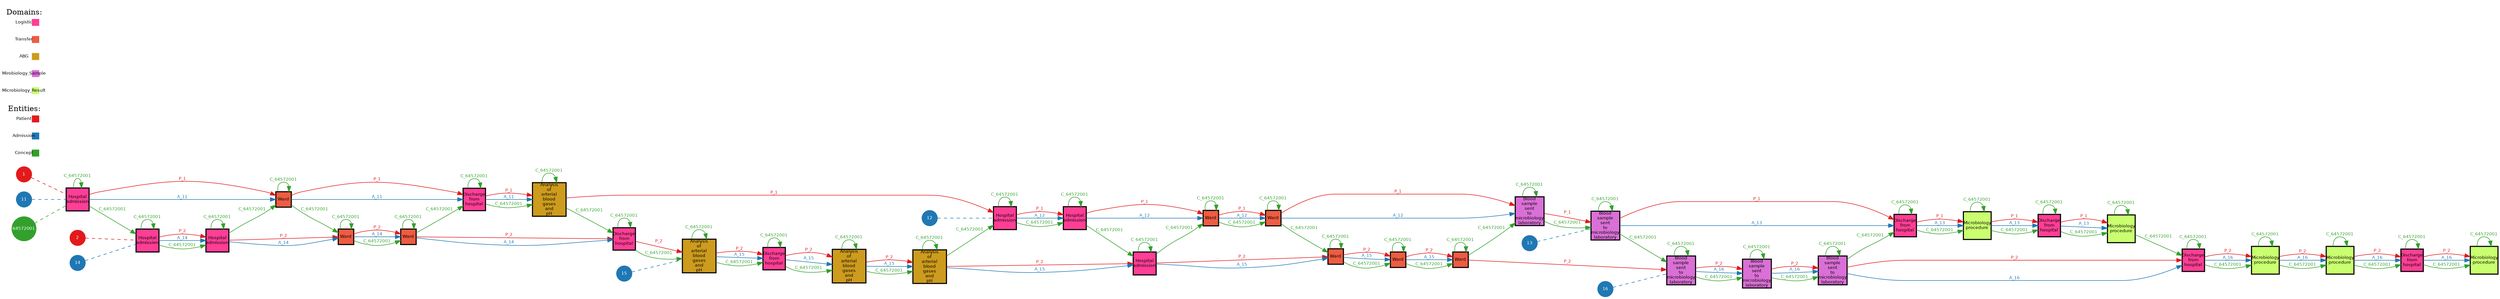 // Query Result
digraph {
	graph [margin=0 rankdir=LR]
	node [fixedsize=false fontname=Helvetica fontsize=8 height=0.4 margin=0 shape=square width=0.4]
	795 [label=Ward color="#000000" fillcolor=tomato2 penwidth=2 style=filled]
	796 [label=Ward color="#000000" fillcolor=tomato2 penwidth=2 style=filled]
	795 -> 796 [label=P_1 color="#e31a1c" fontcolor="#e31a1c" fontname=Helvetica fontsize=8 penwidth=1]
	801 [label="Discharge
from
hospital" color="#000000" fillcolor=violetred1 penwidth=2 style=filled]
	802 [label="Microbiology
procedure" color="#000000" fillcolor=darkolivegreen1 penwidth=2 style=filled]
	801 -> 802 [label=P_1 color="#e31a1c" fontcolor="#e31a1c" fontname=Helvetica fontsize=8 penwidth=1]
	792 [label="Analysis
of
arterial
blood
gases
and
pH" color="#000000" fillcolor=goldenrod3 penwidth=2 style=filled]
	793 [label="Hospital
admission" color="#000000" fillcolor=violetred1 penwidth=2 style=filled]
	792 -> 793 [label=P_1 color="#e31a1c" fontcolor="#e31a1c" fontname=Helvetica fontsize=8 penwidth=1]
	796 [label=Ward color="#000000" fillcolor=tomato2 penwidth=2 style=filled]
	797 [label="Blood
sample
sent
to
microbiology
laboratory" color="#000000" fillcolor=orchid penwidth=2 style=filled]
	796 -> 797 [label=P_1 color="#e31a1c" fontcolor="#e31a1c" fontname=Helvetica fontsize=8 penwidth=1]
	794 [label="Hospital
admission" color="#000000" fillcolor=violetred1 penwidth=2 style=filled]
	795 [label=Ward color="#000000" fillcolor=tomato2 penwidth=2 style=filled]
	794 -> 795 [label=P_1 color="#e31a1c" fontcolor="#e31a1c" fontname=Helvetica fontsize=8 penwidth=1]
	791 [label="Discharge
from
hospital" color="#000000" fillcolor=violetred1 penwidth=2 style=filled]
	792 [label="Analysis
of
arterial
blood
gases
and
pH" color="#000000" fillcolor=goldenrod3 penwidth=2 style=filled]
	791 -> 792 [label=P_1 color="#e31a1c" fontcolor="#e31a1c" fontname=Helvetica fontsize=8 penwidth=1]
	793 [label="Hospital
admission" color="#000000" fillcolor=violetred1 penwidth=2 style=filled]
	794 [label="Hospital
admission" color="#000000" fillcolor=violetred1 penwidth=2 style=filled]
	793 -> 794 [label=P_1 color="#e31a1c" fontcolor="#e31a1c" fontname=Helvetica fontsize=8 penwidth=1]
	799 [label="Discharge
from
hospital" color="#000000" fillcolor=violetred1 penwidth=2 style=filled]
	800 [label="Microbiology
procedure" color="#000000" fillcolor=darkolivegreen1 penwidth=2 style=filled]
	799 -> 800 [label=P_1 color="#e31a1c" fontcolor="#e31a1c" fontname=Helvetica fontsize=8 penwidth=1]
	789 [label="Hospital
admission" color="#000000" fillcolor=violetred1 penwidth=2 style=filled]
	790 [label=Ward color="#000000" fillcolor=tomato2 penwidth=2 style=filled]
	789 -> 790 [label=P_1 color="#e31a1c" fontcolor="#e31a1c" fontname=Helvetica fontsize=8 penwidth=1]
	797 [label="Blood
sample
sent
to
microbiology
laboratory" color="#000000" fillcolor=orchid penwidth=2 style=filled]
	798 [label="Blood
sample
sent
to
microbiology
laboratory" color="#000000" fillcolor=orchid penwidth=2 style=filled]
	797 -> 798 [label=P_1 color="#e31a1c" fontcolor="#e31a1c" fontname=Helvetica fontsize=8 penwidth=1]
	790 [label=Ward color="#000000" fillcolor=tomato2 penwidth=2 style=filled]
	791 [label="Discharge
from
hospital" color="#000000" fillcolor=violetred1 penwidth=2 style=filled]
	790 -> 791 [label=P_1 color="#e31a1c" fontcolor="#e31a1c" fontname=Helvetica fontsize=8 penwidth=1]
	800 [label="Microbiology
procedure" color="#000000" fillcolor=darkolivegreen1 penwidth=2 style=filled]
	801 [label="Discharge
from
hospital" color="#000000" fillcolor=violetred1 penwidth=2 style=filled]
	800 -> 801 [label=P_1 color="#e31a1c" fontcolor="#e31a1c" fontname=Helvetica fontsize=8 penwidth=1]
	798 [label="Blood
sample
sent
to
microbiology
laboratory" color="#000000" fillcolor=orchid penwidth=2 style=filled]
	799 [label="Discharge
from
hospital" color="#000000" fillcolor=violetred1 penwidth=2 style=filled]
	798 -> 799 [label=P_1 color="#e31a1c" fontcolor="#e31a1c" fontname=Helvetica fontsize=8 penwidth=1]
	node [fixedsize=false fontname=Helvetica fontsize=8 height=0.4 margin=0 shape=square width=0.4]
	796 [label=Ward color="#000000" fillcolor=tomato2 penwidth=2 style=filled]
	802 [label="Microbiology
procedure" color="#000000" fillcolor=darkolivegreen1 penwidth=2 style=filled]
	793 [label="Hospital
admission" color="#000000" fillcolor=violetred1 penwidth=2 style=filled]
	797 [label="Blood
sample
sent
to
microbiology
laboratory" color="#000000" fillcolor=orchid penwidth=2 style=filled]
	795 [label=Ward color="#000000" fillcolor=tomato2 penwidth=2 style=filled]
	792 [label="Analysis
of
arterial
blood
gases
and
pH" color="#000000" fillcolor=goldenrod3 penwidth=2 style=filled]
	794 [label="Hospital
admission" color="#000000" fillcolor=violetred1 penwidth=2 style=filled]
	789 [label="Hospital
admission" color="#000000" fillcolor=violetred1 penwidth=2 style=filled]
	800 [label="Microbiology
procedure" color="#000000" fillcolor=darkolivegreen1 penwidth=2 style=filled]
	790 [label=Ward color="#000000" fillcolor=tomato2 penwidth=2 style=filled]
	798 [label="Blood
sample
sent
to
microbiology
laboratory" color="#000000" fillcolor=orchid penwidth=2 style=filled]
	791 [label="Discharge
from
hospital" color="#000000" fillcolor=violetred1 penwidth=2 style=filled]
	801 [label="Discharge
from
hospital" color="#000000" fillcolor=violetred1 penwidth=2 style=filled]
	799 [label="Discharge
from
hospital" color="#000000" fillcolor=violetred1 penwidth=2 style=filled]
	node [fixedsize=false fontname=Helvetica fontsize=8 height=0.4 margin=0 shape=square width=0.4]
	821 [label="Microbiology
procedure" color="#000000" fillcolor=darkolivegreen1 penwidth=2 style=filled]
	822 [label="Discharge
from
hospital" color="#000000" fillcolor=violetred1 penwidth=2 style=filled]
	821 -> 822 [label=P_2 color="#e31a1c" fontcolor="#e31a1c" fontname=Helvetica fontsize=8 penwidth=1]
	811 [label="Analysis
of
arterial
blood
gases
and
pH" color="#000000" fillcolor=goldenrod3 penwidth=2 style=filled]
	812 [label="Hospital
admission" color="#000000" fillcolor=violetred1 penwidth=2 style=filled]
	811 -> 812 [label=P_2 color="#e31a1c" fontcolor="#e31a1c" fontname=Helvetica fontsize=8 penwidth=1]
	815 [label=Ward color="#000000" fillcolor=tomato2 penwidth=2 style=filled]
	816 [label="Blood
sample
sent
to
microbiology
laboratory" color="#000000" fillcolor=orchid penwidth=2 style=filled]
	815 -> 816 [label=P_2 color="#e31a1c" fontcolor="#e31a1c" fontname=Helvetica fontsize=8 penwidth=1]
	820 [label="Microbiology
procedure" color="#000000" fillcolor=darkolivegreen1 penwidth=2 style=filled]
	821 [label="Microbiology
procedure" color="#000000" fillcolor=darkolivegreen1 penwidth=2 style=filled]
	820 -> 821 [label=P_2 color="#e31a1c" fontcolor="#e31a1c" fontname=Helvetica fontsize=8 penwidth=1]
	817 [label="Blood
sample
sent
to
microbiology
laboratory" color="#000000" fillcolor=orchid penwidth=2 style=filled]
	818 [label="Blood
sample
sent
to
microbiology
laboratory" color="#000000" fillcolor=orchid penwidth=2 style=filled]
	817 -> 818 [label=P_2 color="#e31a1c" fontcolor="#e31a1c" fontname=Helvetica fontsize=8 penwidth=1]
	809 [label="Discharge
from
hospital" color="#000000" fillcolor=violetred1 penwidth=2 style=filled]
	810 [label="Analysis
of
arterial
blood
gases
and
pH" color="#000000" fillcolor=goldenrod3 penwidth=2 style=filled]
	809 -> 810 [label=P_2 color="#e31a1c" fontcolor="#e31a1c" fontname=Helvetica fontsize=8 penwidth=1]
	819 [label="Discharge
from
hospital" color="#000000" fillcolor=violetred1 penwidth=2 style=filled]
	820 [label="Microbiology
procedure" color="#000000" fillcolor=darkolivegreen1 penwidth=2 style=filled]
	819 -> 820 [label=P_2 color="#e31a1c" fontcolor="#e31a1c" fontname=Helvetica fontsize=8 penwidth=1]
	805 [label=Ward color="#000000" fillcolor=tomato2 penwidth=2 style=filled]
	806 [label=Ward color="#000000" fillcolor=tomato2 penwidth=2 style=filled]
	805 -> 806 [label=P_2 color="#e31a1c" fontcolor="#e31a1c" fontname=Helvetica fontsize=8 penwidth=1]
	818 [label="Blood
sample
sent
to
microbiology
laboratory" color="#000000" fillcolor=orchid penwidth=2 style=filled]
	819 [label="Discharge
from
hospital" color="#000000" fillcolor=violetred1 penwidth=2 style=filled]
	818 -> 819 [label=P_2 color="#e31a1c" fontcolor="#e31a1c" fontname=Helvetica fontsize=8 penwidth=1]
	808 [label="Analysis
of
arterial
blood
gases
and
pH" color="#000000" fillcolor=goldenrod3 penwidth=2 style=filled]
	809 [label="Discharge
from
hospital" color="#000000" fillcolor=violetred1 penwidth=2 style=filled]
	808 -> 809 [label=P_2 color="#e31a1c" fontcolor="#e31a1c" fontname=Helvetica fontsize=8 penwidth=1]
	804 [label="Hospital
admission" color="#000000" fillcolor=violetred1 penwidth=2 style=filled]
	805 [label=Ward color="#000000" fillcolor=tomato2 penwidth=2 style=filled]
	804 -> 805 [label=P_2 color="#e31a1c" fontcolor="#e31a1c" fontname=Helvetica fontsize=8 penwidth=1]
	813 [label=Ward color="#000000" fillcolor=tomato2 penwidth=2 style=filled]
	814 [label=Ward color="#000000" fillcolor=tomato2 penwidth=2 style=filled]
	813 -> 814 [label=P_2 color="#e31a1c" fontcolor="#e31a1c" fontname=Helvetica fontsize=8 penwidth=1]
	812 [label="Hospital
admission" color="#000000" fillcolor=violetred1 penwidth=2 style=filled]
	813 [label=Ward color="#000000" fillcolor=tomato2 penwidth=2 style=filled]
	812 -> 813 [label=P_2 color="#e31a1c" fontcolor="#e31a1c" fontname=Helvetica fontsize=8 penwidth=1]
	803 [label="Hospital
admission" color="#000000" fillcolor=violetred1 penwidth=2 style=filled]
	804 [label="Hospital
admission" color="#000000" fillcolor=violetred1 penwidth=2 style=filled]
	803 -> 804 [label=P_2 color="#e31a1c" fontcolor="#e31a1c" fontname=Helvetica fontsize=8 penwidth=1]
	807 [label="Discharge
from
hospital" color="#000000" fillcolor=violetred1 penwidth=2 style=filled]
	808 [label="Analysis
of
arterial
blood
gases
and
pH" color="#000000" fillcolor=goldenrod3 penwidth=2 style=filled]
	807 -> 808 [label=P_2 color="#e31a1c" fontcolor="#e31a1c" fontname=Helvetica fontsize=8 penwidth=1]
	814 [label=Ward color="#000000" fillcolor=tomato2 penwidth=2 style=filled]
	815 [label=Ward color="#000000" fillcolor=tomato2 penwidth=2 style=filled]
	814 -> 815 [label=P_2 color="#e31a1c" fontcolor="#e31a1c" fontname=Helvetica fontsize=8 penwidth=1]
	822 [label="Discharge
from
hospital" color="#000000" fillcolor=violetred1 penwidth=2 style=filled]
	823 [label="Microbiology
procedure" color="#000000" fillcolor=darkolivegreen1 penwidth=2 style=filled]
	822 -> 823 [label=P_2 color="#e31a1c" fontcolor="#e31a1c" fontname=Helvetica fontsize=8 penwidth=1]
	810 [label="Analysis
of
arterial
blood
gases
and
pH" color="#000000" fillcolor=goldenrod3 penwidth=2 style=filled]
	811 [label="Analysis
of
arterial
blood
gases
and
pH" color="#000000" fillcolor=goldenrod3 penwidth=2 style=filled]
	810 -> 811 [label=P_2 color="#e31a1c" fontcolor="#e31a1c" fontname=Helvetica fontsize=8 penwidth=1]
	806 [label=Ward color="#000000" fillcolor=tomato2 penwidth=2 style=filled]
	807 [label="Discharge
from
hospital" color="#000000" fillcolor=violetred1 penwidth=2 style=filled]
	806 -> 807 [label=P_2 color="#e31a1c" fontcolor="#e31a1c" fontname=Helvetica fontsize=8 penwidth=1]
	816 [label="Blood
sample
sent
to
microbiology
laboratory" color="#000000" fillcolor=orchid penwidth=2 style=filled]
	817 [label="Blood
sample
sent
to
microbiology
laboratory" color="#000000" fillcolor=orchid penwidth=2 style=filled]
	816 -> 817 [label=P_2 color="#e31a1c" fontcolor="#e31a1c" fontname=Helvetica fontsize=8 penwidth=1]
	node [fixedsize=false fontname=Helvetica fontsize=8 height=0.4 margin=0 shape=square width=0.4]
	822 [label="Discharge
from
hospital" color="#000000" fillcolor=violetred1 penwidth=2 style=filled]
	812 [label="Hospital
admission" color="#000000" fillcolor=violetred1 penwidth=2 style=filled]
	816 [label="Blood
sample
sent
to
microbiology
laboratory" color="#000000" fillcolor=orchid penwidth=2 style=filled]
	821 [label="Microbiology
procedure" color="#000000" fillcolor=darkolivegreen1 penwidth=2 style=filled]
	818 [label="Blood
sample
sent
to
microbiology
laboratory" color="#000000" fillcolor=orchid penwidth=2 style=filled]
	810 [label="Analysis
of
arterial
blood
gases
and
pH" color="#000000" fillcolor=goldenrod3 penwidth=2 style=filled]
	820 [label="Microbiology
procedure" color="#000000" fillcolor=darkolivegreen1 penwidth=2 style=filled]
	806 [label=Ward color="#000000" fillcolor=tomato2 penwidth=2 style=filled]
	803 [label="Hospital
admission" color="#000000" fillcolor=violetred1 penwidth=2 style=filled]
	819 [label="Discharge
from
hospital" color="#000000" fillcolor=violetred1 penwidth=2 style=filled]
	809 [label="Discharge
from
hospital" color="#000000" fillcolor=violetred1 penwidth=2 style=filled]
	805 [label=Ward color="#000000" fillcolor=tomato2 penwidth=2 style=filled]
	814 [label=Ward color="#000000" fillcolor=tomato2 penwidth=2 style=filled]
	813 [label=Ward color="#000000" fillcolor=tomato2 penwidth=2 style=filled]
	804 [label="Hospital
admission" color="#000000" fillcolor=violetred1 penwidth=2 style=filled]
	808 [label="Analysis
of
arterial
blood
gases
and
pH" color="#000000" fillcolor=goldenrod3 penwidth=2 style=filled]
	815 [label=Ward color="#000000" fillcolor=tomato2 penwidth=2 style=filled]
	823 [label="Microbiology
procedure" color="#000000" fillcolor=darkolivegreen1 penwidth=2 style=filled]
	811 [label="Analysis
of
arterial
blood
gases
and
pH" color="#000000" fillcolor=goldenrod3 penwidth=2 style=filled]
	807 [label="Discharge
from
hospital" color="#000000" fillcolor=violetred1 penwidth=2 style=filled]
	817 [label="Blood
sample
sent
to
microbiology
laboratory" color="#000000" fillcolor=orchid penwidth=2 style=filled]
	node [fixedsize=false fontname=Helvetica fontsize=8 height=0.4 margin=0 shape=square width=0.4]
	789 [label="Hospital
admission" color="#000000" fillcolor=violetred1 penwidth=2 style=filled]
	790 [label=Ward color="#000000" fillcolor=tomato2 penwidth=2 style=filled]
	789 -> 790 [label=A_11 color="#1f78b4" fontcolor="#1f78b4" fontname=Helvetica fontsize=8 penwidth=1]
	791 [label="Discharge
from
hospital" color="#000000" fillcolor=violetred1 penwidth=2 style=filled]
	792 [label="Analysis
of
arterial
blood
gases
and
pH" color="#000000" fillcolor=goldenrod3 penwidth=2 style=filled]
	791 -> 792 [label=A_11 color="#1f78b4" fontcolor="#1f78b4" fontname=Helvetica fontsize=8 penwidth=1]
	790 [label=Ward color="#000000" fillcolor=tomato2 penwidth=2 style=filled]
	791 [label="Discharge
from
hospital" color="#000000" fillcolor=violetred1 penwidth=2 style=filled]
	790 -> 791 [label=A_11 color="#1f78b4" fontcolor="#1f78b4" fontname=Helvetica fontsize=8 penwidth=1]
	node [fixedsize=false fontname=Helvetica fontsize=8 height=0.4 margin=0 shape=square width=0.4]
	790 [label=Ward color="#000000" fillcolor=tomato2 penwidth=2 style=filled]
	789 [label="Hospital
admission" color="#000000" fillcolor=violetred1 penwidth=2 style=filled]
	792 [label="Analysis
of
arterial
blood
gases
and
pH" color="#000000" fillcolor=goldenrod3 penwidth=2 style=filled]
	791 [label="Discharge
from
hospital" color="#000000" fillcolor=violetred1 penwidth=2 style=filled]
	node [fixedsize=false fontname=Helvetica fontsize=8 height=0.4 margin=0 shape=square width=0.4]
	793 [label="Hospital
admission" color="#000000" fillcolor=violetred1 penwidth=2 style=filled]
	794 [label="Hospital
admission" color="#000000" fillcolor=violetred1 penwidth=2 style=filled]
	793 -> 794 [label=A_12 color="#1f78b4" fontcolor="#1f78b4" fontname=Helvetica fontsize=8 penwidth=1]
	796 [label=Ward color="#000000" fillcolor=tomato2 penwidth=2 style=filled]
	797 [label="Blood
sample
sent
to
microbiology
laboratory" color="#000000" fillcolor=orchid penwidth=2 style=filled]
	796 -> 797 [label=A_12 color="#1f78b4" fontcolor="#1f78b4" fontname=Helvetica fontsize=8 penwidth=1]
	794 [label="Hospital
admission" color="#000000" fillcolor=violetred1 penwidth=2 style=filled]
	795 [label=Ward color="#000000" fillcolor=tomato2 penwidth=2 style=filled]
	794 -> 795 [label=A_12 color="#1f78b4" fontcolor="#1f78b4" fontname=Helvetica fontsize=8 penwidth=1]
	795 [label=Ward color="#000000" fillcolor=tomato2 penwidth=2 style=filled]
	796 [label=Ward color="#000000" fillcolor=tomato2 penwidth=2 style=filled]
	795 -> 796 [label=A_12 color="#1f78b4" fontcolor="#1f78b4" fontname=Helvetica fontsize=8 penwidth=1]
	node [fixedsize=false fontname=Helvetica fontsize=8 height=0.4 margin=0 shape=square width=0.4]
	794 [label="Hospital
admission" color="#000000" fillcolor=violetred1 penwidth=2 style=filled]
	797 [label="Blood
sample
sent
to
microbiology
laboratory" color="#000000" fillcolor=orchid penwidth=2 style=filled]
	793 [label="Hospital
admission" color="#000000" fillcolor=violetred1 penwidth=2 style=filled]
	795 [label=Ward color="#000000" fillcolor=tomato2 penwidth=2 style=filled]
	796 [label=Ward color="#000000" fillcolor=tomato2 penwidth=2 style=filled]
	node [fixedsize=false fontname=Helvetica fontsize=8 height=0.4 margin=0 shape=square width=0.4]
	801 [label="Discharge
from
hospital" color="#000000" fillcolor=violetred1 penwidth=2 style=filled]
	802 [label="Microbiology
procedure" color="#000000" fillcolor=darkolivegreen1 penwidth=2 style=filled]
	801 -> 802 [label=A_13 color="#1f78b4" fontcolor="#1f78b4" fontname=Helvetica fontsize=8 penwidth=1]
	799 [label="Discharge
from
hospital" color="#000000" fillcolor=violetred1 penwidth=2 style=filled]
	800 [label="Microbiology
procedure" color="#000000" fillcolor=darkolivegreen1 penwidth=2 style=filled]
	799 -> 800 [label=A_13 color="#1f78b4" fontcolor="#1f78b4" fontname=Helvetica fontsize=8 penwidth=1]
	800 [label="Microbiology
procedure" color="#000000" fillcolor=darkolivegreen1 penwidth=2 style=filled]
	801 [label="Discharge
from
hospital" color="#000000" fillcolor=violetred1 penwidth=2 style=filled]
	800 -> 801 [label=A_13 color="#1f78b4" fontcolor="#1f78b4" fontname=Helvetica fontsize=8 penwidth=1]
	798 [label="Blood
sample
sent
to
microbiology
laboratory" color="#000000" fillcolor=orchid penwidth=2 style=filled]
	799 [label="Discharge
from
hospital" color="#000000" fillcolor=violetred1 penwidth=2 style=filled]
	798 -> 799 [label=A_13 color="#1f78b4" fontcolor="#1f78b4" fontname=Helvetica fontsize=8 penwidth=1]
	node [fixedsize=false fontname=Helvetica fontsize=8 height=0.4 margin=0 shape=square width=0.4]
	802 [label="Microbiology
procedure" color="#000000" fillcolor=darkolivegreen1 penwidth=2 style=filled]
	798 [label="Blood
sample
sent
to
microbiology
laboratory" color="#000000" fillcolor=orchid penwidth=2 style=filled]
	800 [label="Microbiology
procedure" color="#000000" fillcolor=darkolivegreen1 penwidth=2 style=filled]
	801 [label="Discharge
from
hospital" color="#000000" fillcolor=violetred1 penwidth=2 style=filled]
	799 [label="Discharge
from
hospital" color="#000000" fillcolor=violetred1 penwidth=2 style=filled]
	node [fixedsize=false fontname=Helvetica fontsize=8 height=0.4 margin=0 shape=square width=0.4]
	804 [label="Hospital
admission" color="#000000" fillcolor=violetred1 penwidth=2 style=filled]
	805 [label=Ward color="#000000" fillcolor=tomato2 penwidth=2 style=filled]
	804 -> 805 [label=A_14 color="#1f78b4" fontcolor="#1f78b4" fontname=Helvetica fontsize=8 penwidth=1]
	803 [label="Hospital
admission" color="#000000" fillcolor=violetred1 penwidth=2 style=filled]
	804 [label="Hospital
admission" color="#000000" fillcolor=violetred1 penwidth=2 style=filled]
	803 -> 804 [label=A_14 color="#1f78b4" fontcolor="#1f78b4" fontname=Helvetica fontsize=8 penwidth=1]
	805 [label=Ward color="#000000" fillcolor=tomato2 penwidth=2 style=filled]
	806 [label=Ward color="#000000" fillcolor=tomato2 penwidth=2 style=filled]
	805 -> 806 [label=A_14 color="#1f78b4" fontcolor="#1f78b4" fontname=Helvetica fontsize=8 penwidth=1]
	806 [label=Ward color="#000000" fillcolor=tomato2 penwidth=2 style=filled]
	807 [label="Discharge
from
hospital" color="#000000" fillcolor=violetred1 penwidth=2 style=filled]
	806 -> 807 [label=A_14 color="#1f78b4" fontcolor="#1f78b4" fontname=Helvetica fontsize=8 penwidth=1]
	node [fixedsize=false fontname=Helvetica fontsize=8 height=0.4 margin=0 shape=square width=0.4]
	803 [label="Hospital
admission" color="#000000" fillcolor=violetred1 penwidth=2 style=filled]
	805 [label=Ward color="#000000" fillcolor=tomato2 penwidth=2 style=filled]
	804 [label="Hospital
admission" color="#000000" fillcolor=violetred1 penwidth=2 style=filled]
	806 [label=Ward color="#000000" fillcolor=tomato2 penwidth=2 style=filled]
	807 [label="Discharge
from
hospital" color="#000000" fillcolor=violetred1 penwidth=2 style=filled]
	node [fixedsize=false fontname=Helvetica fontsize=8 height=0.4 margin=0 shape=square width=0.4]
	813 [label=Ward color="#000000" fillcolor=tomato2 penwidth=2 style=filled]
	814 [label=Ward color="#000000" fillcolor=tomato2 penwidth=2 style=filled]
	813 -> 814 [label=A_15 color="#1f78b4" fontcolor="#1f78b4" fontname=Helvetica fontsize=8 penwidth=1]
	808 [label="Analysis
of
arterial
blood
gases
and
pH" color="#000000" fillcolor=goldenrod3 penwidth=2 style=filled]
	809 [label="Discharge
from
hospital" color="#000000" fillcolor=violetred1 penwidth=2 style=filled]
	808 -> 809 [label=A_15 color="#1f78b4" fontcolor="#1f78b4" fontname=Helvetica fontsize=8 penwidth=1]
	810 [label="Analysis
of
arterial
blood
gases
and
pH" color="#000000" fillcolor=goldenrod3 penwidth=2 style=filled]
	811 [label="Analysis
of
arterial
blood
gases
and
pH" color="#000000" fillcolor=goldenrod3 penwidth=2 style=filled]
	810 -> 811 [label=A_15 color="#1f78b4" fontcolor="#1f78b4" fontname=Helvetica fontsize=8 penwidth=1]
	814 [label=Ward color="#000000" fillcolor=tomato2 penwidth=2 style=filled]
	815 [label=Ward color="#000000" fillcolor=tomato2 penwidth=2 style=filled]
	814 -> 815 [label=A_15 color="#1f78b4" fontcolor="#1f78b4" fontname=Helvetica fontsize=8 penwidth=1]
	811 [label="Analysis
of
arterial
blood
gases
and
pH" color="#000000" fillcolor=goldenrod3 penwidth=2 style=filled]
	812 [label="Hospital
admission" color="#000000" fillcolor=violetred1 penwidth=2 style=filled]
	811 -> 812 [label=A_15 color="#1f78b4" fontcolor="#1f78b4" fontname=Helvetica fontsize=8 penwidth=1]
	809 [label="Discharge
from
hospital" color="#000000" fillcolor=violetred1 penwidth=2 style=filled]
	810 [label="Analysis
of
arterial
blood
gases
and
pH" color="#000000" fillcolor=goldenrod3 penwidth=2 style=filled]
	809 -> 810 [label=A_15 color="#1f78b4" fontcolor="#1f78b4" fontname=Helvetica fontsize=8 penwidth=1]
	812 [label="Hospital
admission" color="#000000" fillcolor=violetred1 penwidth=2 style=filled]
	813 [label=Ward color="#000000" fillcolor=tomato2 penwidth=2 style=filled]
	812 -> 813 [label=A_15 color="#1f78b4" fontcolor="#1f78b4" fontname=Helvetica fontsize=8 penwidth=1]
	node [fixedsize=false fontname=Helvetica fontsize=8 height=0.4 margin=0 shape=square width=0.4]
	814 [label=Ward color="#000000" fillcolor=tomato2 penwidth=2 style=filled]
	809 [label="Discharge
from
hospital" color="#000000" fillcolor=violetred1 penwidth=2 style=filled]
	808 [label="Analysis
of
arterial
blood
gases
and
pH" color="#000000" fillcolor=goldenrod3 penwidth=2 style=filled]
	811 [label="Analysis
of
arterial
blood
gases
and
pH" color="#000000" fillcolor=goldenrod3 penwidth=2 style=filled]
	815 [label=Ward color="#000000" fillcolor=tomato2 penwidth=2 style=filled]
	812 [label="Hospital
admission" color="#000000" fillcolor=violetred1 penwidth=2 style=filled]
	810 [label="Analysis
of
arterial
blood
gases
and
pH" color="#000000" fillcolor=goldenrod3 penwidth=2 style=filled]
	813 [label=Ward color="#000000" fillcolor=tomato2 penwidth=2 style=filled]
	node [fixedsize=false fontname=Helvetica fontsize=8 height=0.4 margin=0 shape=square width=0.4]
	817 [label="Blood
sample
sent
to
microbiology
laboratory" color="#000000" fillcolor=orchid penwidth=2 style=filled]
	818 [label="Blood
sample
sent
to
microbiology
laboratory" color="#000000" fillcolor=orchid penwidth=2 style=filled]
	817 -> 818 [label=A_16 color="#1f78b4" fontcolor="#1f78b4" fontname=Helvetica fontsize=8 penwidth=1]
	819 [label="Discharge
from
hospital" color="#000000" fillcolor=violetred1 penwidth=2 style=filled]
	820 [label="Microbiology
procedure" color="#000000" fillcolor=darkolivegreen1 penwidth=2 style=filled]
	819 -> 820 [label=A_16 color="#1f78b4" fontcolor="#1f78b4" fontname=Helvetica fontsize=8 penwidth=1]
	816 [label="Blood
sample
sent
to
microbiology
laboratory" color="#000000" fillcolor=orchid penwidth=2 style=filled]
	817 [label="Blood
sample
sent
to
microbiology
laboratory" color="#000000" fillcolor=orchid penwidth=2 style=filled]
	816 -> 817 [label=A_16 color="#1f78b4" fontcolor="#1f78b4" fontname=Helvetica fontsize=8 penwidth=1]
	818 [label="Blood
sample
sent
to
microbiology
laboratory" color="#000000" fillcolor=orchid penwidth=2 style=filled]
	819 [label="Discharge
from
hospital" color="#000000" fillcolor=violetred1 penwidth=2 style=filled]
	818 -> 819 [label=A_16 color="#1f78b4" fontcolor="#1f78b4" fontname=Helvetica fontsize=8 penwidth=1]
	820 [label="Microbiology
procedure" color="#000000" fillcolor=darkolivegreen1 penwidth=2 style=filled]
	821 [label="Microbiology
procedure" color="#000000" fillcolor=darkolivegreen1 penwidth=2 style=filled]
	820 -> 821 [label=A_16 color="#1f78b4" fontcolor="#1f78b4" fontname=Helvetica fontsize=8 penwidth=1]
	822 [label="Discharge
from
hospital" color="#000000" fillcolor=violetred1 penwidth=2 style=filled]
	823 [label="Microbiology
procedure" color="#000000" fillcolor=darkolivegreen1 penwidth=2 style=filled]
	822 -> 823 [label=A_16 color="#1f78b4" fontcolor="#1f78b4" fontname=Helvetica fontsize=8 penwidth=1]
	821 [label="Microbiology
procedure" color="#000000" fillcolor=darkolivegreen1 penwidth=2 style=filled]
	822 [label="Discharge
from
hospital" color="#000000" fillcolor=violetred1 penwidth=2 style=filled]
	821 -> 822 [label=A_16 color="#1f78b4" fontcolor="#1f78b4" fontname=Helvetica fontsize=8 penwidth=1]
	node [fixedsize=false fontname=Helvetica fontsize=8 height=0.4 margin=0 shape=square width=0.4]
	818 [label="Blood
sample
sent
to
microbiology
laboratory" color="#000000" fillcolor=orchid penwidth=2 style=filled]
	820 [label="Microbiology
procedure" color="#000000" fillcolor=darkolivegreen1 penwidth=2 style=filled]
	817 [label="Blood
sample
sent
to
microbiology
laboratory" color="#000000" fillcolor=orchid penwidth=2 style=filled]
	819 [label="Discharge
from
hospital" color="#000000" fillcolor=violetred1 penwidth=2 style=filled]
	821 [label="Microbiology
procedure" color="#000000" fillcolor=darkolivegreen1 penwidth=2 style=filled]
	816 [label="Blood
sample
sent
to
microbiology
laboratory" color="#000000" fillcolor=orchid penwidth=2 style=filled]
	823 [label="Microbiology
procedure" color="#000000" fillcolor=darkolivegreen1 penwidth=2 style=filled]
	822 [label="Discharge
from
hospital" color="#000000" fillcolor=violetred1 penwidth=2 style=filled]
	node [fixedsize=false fontname=Helvetica fontsize=8 height=0.4 margin=0 shape=square width=0.4]
	789 [label="Hospital
admission" color="#000000" fillcolor=violetred1 penwidth=2 style=filled]
	789 [label="Hospital
admission" color="#000000" fillcolor=violetred1 penwidth=2 style=filled]
	789 -> 789 [label=C_64572001 color="#33a02c" fontcolor="#33a02c" fontname=Helvetica fontsize=8 penwidth=1]
	789 [label="Hospital
admission" color="#000000" fillcolor=violetred1 penwidth=2 style=filled]
	803 [label="Hospital
admission" color="#000000" fillcolor=violetred1 penwidth=2 style=filled]
	789 -> 803 [label=C_64572001 color="#33a02c" fontcolor="#33a02c" fontname=Helvetica fontsize=8 penwidth=1]
	821 [label="Microbiology
procedure" color="#000000" fillcolor=darkolivegreen1 penwidth=2 style=filled]
	821 [label="Microbiology
procedure" color="#000000" fillcolor=darkolivegreen1 penwidth=2 style=filled]
	821 -> 821 [label=C_64572001 color="#33a02c" fontcolor="#33a02c" fontname=Helvetica fontsize=8 penwidth=1]
	821 [label="Microbiology
procedure" color="#000000" fillcolor=darkolivegreen1 penwidth=2 style=filled]
	822 [label="Discharge
from
hospital" color="#000000" fillcolor=violetred1 penwidth=2 style=filled]
	821 -> 822 [label=C_64572001 color="#33a02c" fontcolor="#33a02c" fontname=Helvetica fontsize=8 penwidth=1]
	823 [label="Microbiology
procedure" color="#000000" fillcolor=darkolivegreen1 penwidth=2 style=filled]
	823 [label="Microbiology
procedure" color="#000000" fillcolor=darkolivegreen1 penwidth=2 style=filled]
	823 -> 823 [label=C_64572001 color="#33a02c" fontcolor="#33a02c" fontname=Helvetica fontsize=8 penwidth=1]
	800 [label="Microbiology
procedure" color="#000000" fillcolor=darkolivegreen1 penwidth=2 style=filled]
	800 [label="Microbiology
procedure" color="#000000" fillcolor=darkolivegreen1 penwidth=2 style=filled]
	800 -> 800 [label=C_64572001 color="#33a02c" fontcolor="#33a02c" fontname=Helvetica fontsize=8 penwidth=1]
	800 [label="Microbiology
procedure" color="#000000" fillcolor=darkolivegreen1 penwidth=2 style=filled]
	801 [label="Discharge
from
hospital" color="#000000" fillcolor=violetred1 penwidth=2 style=filled]
	800 -> 801 [label=C_64572001 color="#33a02c" fontcolor="#33a02c" fontname=Helvetica fontsize=8 penwidth=1]
	820 [label="Microbiology
procedure" color="#000000" fillcolor=darkolivegreen1 penwidth=2 style=filled]
	821 [label="Microbiology
procedure" color="#000000" fillcolor=darkolivegreen1 penwidth=2 style=filled]
	820 -> 821 [label=C_64572001 color="#33a02c" fontcolor="#33a02c" fontname=Helvetica fontsize=8 penwidth=1]
	820 [label="Microbiology
procedure" color="#000000" fillcolor=darkolivegreen1 penwidth=2 style=filled]
	820 [label="Microbiology
procedure" color="#000000" fillcolor=darkolivegreen1 penwidth=2 style=filled]
	820 -> 820 [label=C_64572001 color="#33a02c" fontcolor="#33a02c" fontname=Helvetica fontsize=8 penwidth=1]
	802 [label="Microbiology
procedure" color="#000000" fillcolor=darkolivegreen1 penwidth=2 style=filled]
	802 [label="Microbiology
procedure" color="#000000" fillcolor=darkolivegreen1 penwidth=2 style=filled]
	802 -> 802 [label=C_64572001 color="#33a02c" fontcolor="#33a02c" fontname=Helvetica fontsize=8 penwidth=1]
	802 [label="Microbiology
procedure" color="#000000" fillcolor=darkolivegreen1 penwidth=2 style=filled]
	819 [label="Discharge
from
hospital" color="#000000" fillcolor=violetred1 penwidth=2 style=filled]
	802 -> 819 [label=C_64572001 color="#33a02c" fontcolor="#33a02c" fontname=Helvetica fontsize=8 penwidth=1]
	801 [label="Discharge
from
hospital" color="#000000" fillcolor=violetred1 penwidth=2 style=filled]
	802 [label="Microbiology
procedure" color="#000000" fillcolor=darkolivegreen1 penwidth=2 style=filled]
	801 -> 802 [label=C_64572001 color="#33a02c" fontcolor="#33a02c" fontname=Helvetica fontsize=8 penwidth=1]
	801 [label="Discharge
from
hospital" color="#000000" fillcolor=violetred1 penwidth=2 style=filled]
	801 [label="Discharge
from
hospital" color="#000000" fillcolor=violetred1 penwidth=2 style=filled]
	801 -> 801 [label=C_64572001 color="#33a02c" fontcolor="#33a02c" fontname=Helvetica fontsize=8 penwidth=1]
	822 [label="Discharge
from
hospital" color="#000000" fillcolor=violetred1 penwidth=2 style=filled]
	823 [label="Microbiology
procedure" color="#000000" fillcolor=darkolivegreen1 penwidth=2 style=filled]
	822 -> 823 [label=C_64572001 color="#33a02c" fontcolor="#33a02c" fontname=Helvetica fontsize=8 penwidth=1]
	822 [label="Discharge
from
hospital" color="#000000" fillcolor=violetred1 penwidth=2 style=filled]
	822 [label="Discharge
from
hospital" color="#000000" fillcolor=violetred1 penwidth=2 style=filled]
	822 -> 822 [label=C_64572001 color="#33a02c" fontcolor="#33a02c" fontname=Helvetica fontsize=8 penwidth=1]
	799 [label="Discharge
from
hospital" color="#000000" fillcolor=violetred1 penwidth=2 style=filled]
	800 [label="Microbiology
procedure" color="#000000" fillcolor=darkolivegreen1 penwidth=2 style=filled]
	799 -> 800 [label=C_64572001 color="#33a02c" fontcolor="#33a02c" fontname=Helvetica fontsize=8 penwidth=1]
	799 [label="Discharge
from
hospital" color="#000000" fillcolor=violetred1 penwidth=2 style=filled]
	799 [label="Discharge
from
hospital" color="#000000" fillcolor=violetred1 penwidth=2 style=filled]
	799 -> 799 [label=C_64572001 color="#33a02c" fontcolor="#33a02c" fontname=Helvetica fontsize=8 penwidth=1]
	819 [label="Discharge
from
hospital" color="#000000" fillcolor=violetred1 penwidth=2 style=filled]
	820 [label="Microbiology
procedure" color="#000000" fillcolor=darkolivegreen1 penwidth=2 style=filled]
	819 -> 820 [label=C_64572001 color="#33a02c" fontcolor="#33a02c" fontname=Helvetica fontsize=8 penwidth=1]
	819 [label="Discharge
from
hospital" color="#000000" fillcolor=violetred1 penwidth=2 style=filled]
	819 [label="Discharge
from
hospital" color="#000000" fillcolor=violetred1 penwidth=2 style=filled]
	819 -> 819 [label=C_64572001 color="#33a02c" fontcolor="#33a02c" fontname=Helvetica fontsize=8 penwidth=1]
	817 [label="Blood
sample
sent
to
microbiology
laboratory" color="#000000" fillcolor=orchid penwidth=2 style=filled]
	818 [label="Blood
sample
sent
to
microbiology
laboratory" color="#000000" fillcolor=orchid penwidth=2 style=filled]
	817 -> 818 [label=C_64572001 color="#33a02c" fontcolor="#33a02c" fontname=Helvetica fontsize=8 penwidth=1]
	817 [label="Blood
sample
sent
to
microbiology
laboratory" color="#000000" fillcolor=orchid penwidth=2 style=filled]
	817 [label="Blood
sample
sent
to
microbiology
laboratory" color="#000000" fillcolor=orchid penwidth=2 style=filled]
	817 -> 817 [label=C_64572001 color="#33a02c" fontcolor="#33a02c" fontname=Helvetica fontsize=8 penwidth=1]
	818 [label="Blood
sample
sent
to
microbiology
laboratory" color="#000000" fillcolor=orchid penwidth=2 style=filled]
	799 [label="Discharge
from
hospital" color="#000000" fillcolor=violetred1 penwidth=2 style=filled]
	818 -> 799 [label=C_64572001 color="#33a02c" fontcolor="#33a02c" fontname=Helvetica fontsize=8 penwidth=1]
	818 [label="Blood
sample
sent
to
microbiology
laboratory" color="#000000" fillcolor=orchid penwidth=2 style=filled]
	818 [label="Blood
sample
sent
to
microbiology
laboratory" color="#000000" fillcolor=orchid penwidth=2 style=filled]
	818 -> 818 [label=C_64572001 color="#33a02c" fontcolor="#33a02c" fontname=Helvetica fontsize=8 penwidth=1]
	798 [label="Blood
sample
sent
to
microbiology
laboratory" color="#000000" fillcolor=orchid penwidth=2 style=filled]
	816 [label="Blood
sample
sent
to
microbiology
laboratory" color="#000000" fillcolor=orchid penwidth=2 style=filled]
	798 -> 816 [label=C_64572001 color="#33a02c" fontcolor="#33a02c" fontname=Helvetica fontsize=8 penwidth=1]
	798 [label="Blood
sample
sent
to
microbiology
laboratory" color="#000000" fillcolor=orchid penwidth=2 style=filled]
	798 [label="Blood
sample
sent
to
microbiology
laboratory" color="#000000" fillcolor=orchid penwidth=2 style=filled]
	798 -> 798 [label=C_64572001 color="#33a02c" fontcolor="#33a02c" fontname=Helvetica fontsize=8 penwidth=1]
	797 [label="Blood
sample
sent
to
microbiology
laboratory" color="#000000" fillcolor=orchid penwidth=2 style=filled]
	798 [label="Blood
sample
sent
to
microbiology
laboratory" color="#000000" fillcolor=orchid penwidth=2 style=filled]
	797 -> 798 [label=C_64572001 color="#33a02c" fontcolor="#33a02c" fontname=Helvetica fontsize=8 penwidth=1]
	797 [label="Blood
sample
sent
to
microbiology
laboratory" color="#000000" fillcolor=orchid penwidth=2 style=filled]
	797 [label="Blood
sample
sent
to
microbiology
laboratory" color="#000000" fillcolor=orchid penwidth=2 style=filled]
	797 -> 797 [label=C_64572001 color="#33a02c" fontcolor="#33a02c" fontname=Helvetica fontsize=8 penwidth=1]
	816 [label="Blood
sample
sent
to
microbiology
laboratory" color="#000000" fillcolor=orchid penwidth=2 style=filled]
	817 [label="Blood
sample
sent
to
microbiology
laboratory" color="#000000" fillcolor=orchid penwidth=2 style=filled]
	816 -> 817 [label=C_64572001 color="#33a02c" fontcolor="#33a02c" fontname=Helvetica fontsize=8 penwidth=1]
	816 [label="Blood
sample
sent
to
microbiology
laboratory" color="#000000" fillcolor=orchid penwidth=2 style=filled]
	816 [label="Blood
sample
sent
to
microbiology
laboratory" color="#000000" fillcolor=orchid penwidth=2 style=filled]
	816 -> 816 [label=C_64572001 color="#33a02c" fontcolor="#33a02c" fontname=Helvetica fontsize=8 penwidth=1]
	814 [label=Ward color="#000000" fillcolor=tomato2 penwidth=2 style=filled]
	815 [label=Ward color="#000000" fillcolor=tomato2 penwidth=2 style=filled]
	814 -> 815 [label=C_64572001 color="#33a02c" fontcolor="#33a02c" fontname=Helvetica fontsize=8 penwidth=1]
	814 [label=Ward color="#000000" fillcolor=tomato2 penwidth=2 style=filled]
	814 [label=Ward color="#000000" fillcolor=tomato2 penwidth=2 style=filled]
	814 -> 814 [label=C_64572001 color="#33a02c" fontcolor="#33a02c" fontname=Helvetica fontsize=8 penwidth=1]
	796 [label=Ward color="#000000" fillcolor=tomato2 penwidth=2 style=filled]
	813 [label=Ward color="#000000" fillcolor=tomato2 penwidth=2 style=filled]
	796 -> 813 [label=C_64572001 color="#33a02c" fontcolor="#33a02c" fontname=Helvetica fontsize=8 penwidth=1]
	796 [label=Ward color="#000000" fillcolor=tomato2 penwidth=2 style=filled]
	796 [label=Ward color="#000000" fillcolor=tomato2 penwidth=2 style=filled]
	796 -> 796 [label=C_64572001 color="#33a02c" fontcolor="#33a02c" fontname=Helvetica fontsize=8 penwidth=1]
	795 [label=Ward color="#000000" fillcolor=tomato2 penwidth=2 style=filled]
	796 [label=Ward color="#000000" fillcolor=tomato2 penwidth=2 style=filled]
	795 -> 796 [label=C_64572001 color="#33a02c" fontcolor="#33a02c" fontname=Helvetica fontsize=8 penwidth=1]
	795 [label=Ward color="#000000" fillcolor=tomato2 penwidth=2 style=filled]
	795 [label=Ward color="#000000" fillcolor=tomato2 penwidth=2 style=filled]
	795 -> 795 [label=C_64572001 color="#33a02c" fontcolor="#33a02c" fontname=Helvetica fontsize=8 penwidth=1]
	813 [label=Ward color="#000000" fillcolor=tomato2 penwidth=2 style=filled]
	814 [label=Ward color="#000000" fillcolor=tomato2 penwidth=2 style=filled]
	813 -> 814 [label=C_64572001 color="#33a02c" fontcolor="#33a02c" fontname=Helvetica fontsize=8 penwidth=1]
	813 [label=Ward color="#000000" fillcolor=tomato2 penwidth=2 style=filled]
	813 [label=Ward color="#000000" fillcolor=tomato2 penwidth=2 style=filled]
	813 -> 813 [label=C_64572001 color="#33a02c" fontcolor="#33a02c" fontname=Helvetica fontsize=8 penwidth=1]
	815 [label=Ward color="#000000" fillcolor=tomato2 penwidth=2 style=filled]
	797 [label="Blood
sample
sent
to
microbiology
laboratory" color="#000000" fillcolor=orchid penwidth=2 style=filled]
	815 -> 797 [label=C_64572001 color="#33a02c" fontcolor="#33a02c" fontname=Helvetica fontsize=8 penwidth=1]
	815 [label=Ward color="#000000" fillcolor=tomato2 penwidth=2 style=filled]
	815 [label=Ward color="#000000" fillcolor=tomato2 penwidth=2 style=filled]
	815 -> 815 [label=C_64572001 color="#33a02c" fontcolor="#33a02c" fontname=Helvetica fontsize=8 penwidth=1]
	793 [label="Hospital
admission" color="#000000" fillcolor=violetred1 penwidth=2 style=filled]
	794 [label="Hospital
admission" color="#000000" fillcolor=violetred1 penwidth=2 style=filled]
	793 -> 794 [label=C_64572001 color="#33a02c" fontcolor="#33a02c" fontname=Helvetica fontsize=8 penwidth=1]
	793 [label="Hospital
admission" color="#000000" fillcolor=violetred1 penwidth=2 style=filled]
	793 [label="Hospital
admission" color="#000000" fillcolor=violetred1 penwidth=2 style=filled]
	793 -> 793 [label=C_64572001 color="#33a02c" fontcolor="#33a02c" fontname=Helvetica fontsize=8 penwidth=1]
	794 [label="Hospital
admission" color="#000000" fillcolor=violetred1 penwidth=2 style=filled]
	812 [label="Hospital
admission" color="#000000" fillcolor=violetred1 penwidth=2 style=filled]
	794 -> 812 [label=C_64572001 color="#33a02c" fontcolor="#33a02c" fontname=Helvetica fontsize=8 penwidth=1]
	794 [label="Hospital
admission" color="#000000" fillcolor=violetred1 penwidth=2 style=filled]
	794 [label="Hospital
admission" color="#000000" fillcolor=violetred1 penwidth=2 style=filled]
	794 -> 794 [label=C_64572001 color="#33a02c" fontcolor="#33a02c" fontname=Helvetica fontsize=8 penwidth=1]
	812 [label="Hospital
admission" color="#000000" fillcolor=violetred1 penwidth=2 style=filled]
	795 [label=Ward color="#000000" fillcolor=tomato2 penwidth=2 style=filled]
	812 -> 795 [label=C_64572001 color="#33a02c" fontcolor="#33a02c" fontname=Helvetica fontsize=8 penwidth=1]
	812 [label="Hospital
admission" color="#000000" fillcolor=violetred1 penwidth=2 style=filled]
	812 [label="Hospital
admission" color="#000000" fillcolor=violetred1 penwidth=2 style=filled]
	812 -> 812 [label=C_64572001 color="#33a02c" fontcolor="#33a02c" fontname=Helvetica fontsize=8 penwidth=1]
	811 [label="Analysis
of
arterial
blood
gases
and
pH" color="#000000" fillcolor=goldenrod3 penwidth=2 style=filled]
	793 [label="Hospital
admission" color="#000000" fillcolor=violetred1 penwidth=2 style=filled]
	811 -> 793 [label=C_64572001 color="#33a02c" fontcolor="#33a02c" fontname=Helvetica fontsize=8 penwidth=1]
	811 [label="Analysis
of
arterial
blood
gases
and
pH" color="#000000" fillcolor=goldenrod3 penwidth=2 style=filled]
	811 [label="Analysis
of
arterial
blood
gases
and
pH" color="#000000" fillcolor=goldenrod3 penwidth=2 style=filled]
	811 -> 811 [label=C_64572001 color="#33a02c" fontcolor="#33a02c" fontname=Helvetica fontsize=8 penwidth=1]
	808 [label="Analysis
of
arterial
blood
gases
and
pH" color="#000000" fillcolor=goldenrod3 penwidth=2 style=filled]
	808 [label="Analysis
of
arterial
blood
gases
and
pH" color="#000000" fillcolor=goldenrod3 penwidth=2 style=filled]
	808 -> 808 [label=C_64572001 color="#33a02c" fontcolor="#33a02c" fontname=Helvetica fontsize=8 penwidth=1]
	808 [label="Analysis
of
arterial
blood
gases
and
pH" color="#000000" fillcolor=goldenrod3 penwidth=2 style=filled]
	809 [label="Discharge
from
hospital" color="#000000" fillcolor=violetred1 penwidth=2 style=filled]
	808 -> 809 [label=C_64572001 color="#33a02c" fontcolor="#33a02c" fontname=Helvetica fontsize=8 penwidth=1]
	792 [label="Analysis
of
arterial
blood
gases
and
pH" color="#000000" fillcolor=goldenrod3 penwidth=2 style=filled]
	792 [label="Analysis
of
arterial
blood
gases
and
pH" color="#000000" fillcolor=goldenrod3 penwidth=2 style=filled]
	792 -> 792 [label=C_64572001 color="#33a02c" fontcolor="#33a02c" fontname=Helvetica fontsize=8 penwidth=1]
	792 [label="Analysis
of
arterial
blood
gases
and
pH" color="#000000" fillcolor=goldenrod3 penwidth=2 style=filled]
	807 [label="Discharge
from
hospital" color="#000000" fillcolor=violetred1 penwidth=2 style=filled]
	792 -> 807 [label=C_64572001 color="#33a02c" fontcolor="#33a02c" fontname=Helvetica fontsize=8 penwidth=1]
	810 [label="Analysis
of
arterial
blood
gases
and
pH" color="#000000" fillcolor=goldenrod3 penwidth=2 style=filled]
	811 [label="Analysis
of
arterial
blood
gases
and
pH" color="#000000" fillcolor=goldenrod3 penwidth=2 style=filled]
	810 -> 811 [label=C_64572001 color="#33a02c" fontcolor="#33a02c" fontname=Helvetica fontsize=8 penwidth=1]
	810 [label="Analysis
of
arterial
blood
gases
and
pH" color="#000000" fillcolor=goldenrod3 penwidth=2 style=filled]
	810 [label="Analysis
of
arterial
blood
gases
and
pH" color="#000000" fillcolor=goldenrod3 penwidth=2 style=filled]
	810 -> 810 [label=C_64572001 color="#33a02c" fontcolor="#33a02c" fontname=Helvetica fontsize=8 penwidth=1]
	791 [label="Discharge
from
hospital" color="#000000" fillcolor=violetred1 penwidth=2 style=filled]
	792 [label="Analysis
of
arterial
blood
gases
and
pH" color="#000000" fillcolor=goldenrod3 penwidth=2 style=filled]
	791 -> 792 [label=C_64572001 color="#33a02c" fontcolor="#33a02c" fontname=Helvetica fontsize=8 penwidth=1]
	791 [label="Discharge
from
hospital" color="#000000" fillcolor=violetred1 penwidth=2 style=filled]
	791 [label="Discharge
from
hospital" color="#000000" fillcolor=violetred1 penwidth=2 style=filled]
	791 -> 791 [label=C_64572001 color="#33a02c" fontcolor="#33a02c" fontname=Helvetica fontsize=8 penwidth=1]
	807 [label="Discharge
from
hospital" color="#000000" fillcolor=violetred1 penwidth=2 style=filled]
	808 [label="Analysis
of
arterial
blood
gases
and
pH" color="#000000" fillcolor=goldenrod3 penwidth=2 style=filled]
	807 -> 808 [label=C_64572001 color="#33a02c" fontcolor="#33a02c" fontname=Helvetica fontsize=8 penwidth=1]
	807 [label="Discharge
from
hospital" color="#000000" fillcolor=violetred1 penwidth=2 style=filled]
	807 [label="Discharge
from
hospital" color="#000000" fillcolor=violetred1 penwidth=2 style=filled]
	807 -> 807 [label=C_64572001 color="#33a02c" fontcolor="#33a02c" fontname=Helvetica fontsize=8 penwidth=1]
	809 [label="Discharge
from
hospital" color="#000000" fillcolor=violetred1 penwidth=2 style=filled]
	810 [label="Analysis
of
arterial
blood
gases
and
pH" color="#000000" fillcolor=goldenrod3 penwidth=2 style=filled]
	809 -> 810 [label=C_64572001 color="#33a02c" fontcolor="#33a02c" fontname=Helvetica fontsize=8 penwidth=1]
	809 [label="Discharge
from
hospital" color="#000000" fillcolor=violetred1 penwidth=2 style=filled]
	809 [label="Discharge
from
hospital" color="#000000" fillcolor=violetred1 penwidth=2 style=filled]
	809 -> 809 [label=C_64572001 color="#33a02c" fontcolor="#33a02c" fontname=Helvetica fontsize=8 penwidth=1]
	806 [label=Ward color="#000000" fillcolor=tomato2 penwidth=2 style=filled]
	791 [label="Discharge
from
hospital" color="#000000" fillcolor=violetred1 penwidth=2 style=filled]
	806 -> 791 [label=C_64572001 color="#33a02c" fontcolor="#33a02c" fontname=Helvetica fontsize=8 penwidth=1]
	806 [label=Ward color="#000000" fillcolor=tomato2 penwidth=2 style=filled]
	806 [label=Ward color="#000000" fillcolor=tomato2 penwidth=2 style=filled]
	806 -> 806 [label=C_64572001 color="#33a02c" fontcolor="#33a02c" fontname=Helvetica fontsize=8 penwidth=1]
	805 [label=Ward color="#000000" fillcolor=tomato2 penwidth=2 style=filled]
	806 [label=Ward color="#000000" fillcolor=tomato2 penwidth=2 style=filled]
	805 -> 806 [label=C_64572001 color="#33a02c" fontcolor="#33a02c" fontname=Helvetica fontsize=8 penwidth=1]
	805 [label=Ward color="#000000" fillcolor=tomato2 penwidth=2 style=filled]
	805 [label=Ward color="#000000" fillcolor=tomato2 penwidth=2 style=filled]
	805 -> 805 [label=C_64572001 color="#33a02c" fontcolor="#33a02c" fontname=Helvetica fontsize=8 penwidth=1]
	790 [label=Ward color="#000000" fillcolor=tomato2 penwidth=2 style=filled]
	805 [label=Ward color="#000000" fillcolor=tomato2 penwidth=2 style=filled]
	790 -> 805 [label=C_64572001 color="#33a02c" fontcolor="#33a02c" fontname=Helvetica fontsize=8 penwidth=1]
	790 [label=Ward color="#000000" fillcolor=tomato2 penwidth=2 style=filled]
	790 [label=Ward color="#000000" fillcolor=tomato2 penwidth=2 style=filled]
	790 -> 790 [label=C_64572001 color="#33a02c" fontcolor="#33a02c" fontname=Helvetica fontsize=8 penwidth=1]
	803 [label="Hospital
admission" color="#000000" fillcolor=violetred1 penwidth=2 style=filled]
	804 [label="Hospital
admission" color="#000000" fillcolor=violetred1 penwidth=2 style=filled]
	803 -> 804 [label=C_64572001 color="#33a02c" fontcolor="#33a02c" fontname=Helvetica fontsize=8 penwidth=1]
	803 [label="Hospital
admission" color="#000000" fillcolor=violetred1 penwidth=2 style=filled]
	803 [label="Hospital
admission" color="#000000" fillcolor=violetred1 penwidth=2 style=filled]
	803 -> 803 [label=C_64572001 color="#33a02c" fontcolor="#33a02c" fontname=Helvetica fontsize=8 penwidth=1]
	804 [label="Hospital
admission" color="#000000" fillcolor=violetred1 penwidth=2 style=filled]
	790 [label=Ward color="#000000" fillcolor=tomato2 penwidth=2 style=filled]
	804 -> 790 [label=C_64572001 color="#33a02c" fontcolor="#33a02c" fontname=Helvetica fontsize=8 penwidth=1]
	804 [label="Hospital
admission" color="#000000" fillcolor=violetred1 penwidth=2 style=filled]
	804 [label="Hospital
admission" color="#000000" fillcolor=violetred1 penwidth=2 style=filled]
	804 -> 804 [label=C_64572001 color="#33a02c" fontcolor="#33a02c" fontname=Helvetica fontsize=8 penwidth=1]
	node [fixedsize=false fontname=Helvetica fontsize=8 height=0.4 margin=0 shape=square width=0.4]
	789 [label="Hospital
admission" color="#000000" fillcolor=violetred1 penwidth=2 style=filled]
	821 [label="Microbiology
procedure" color="#000000" fillcolor=darkolivegreen1 penwidth=2 style=filled]
	823 [label="Microbiology
procedure" color="#000000" fillcolor=darkolivegreen1 penwidth=2 style=filled]
	800 [label="Microbiology
procedure" color="#000000" fillcolor=darkolivegreen1 penwidth=2 style=filled]
	820 [label="Microbiology
procedure" color="#000000" fillcolor=darkolivegreen1 penwidth=2 style=filled]
	802 [label="Microbiology
procedure" color="#000000" fillcolor=darkolivegreen1 penwidth=2 style=filled]
	800 [label="Microbiology
procedure" color="#000000" fillcolor=darkolivegreen1 penwidth=2 style=filled]
	820 [label="Microbiology
procedure" color="#000000" fillcolor=darkolivegreen1 penwidth=2 style=filled]
	823 [label="Microbiology
procedure" color="#000000" fillcolor=darkolivegreen1 penwidth=2 style=filled]
	802 [label="Microbiology
procedure" color="#000000" fillcolor=darkolivegreen1 penwidth=2 style=filled]
	821 [label="Microbiology
procedure" color="#000000" fillcolor=darkolivegreen1 penwidth=2 style=filled]
	801 [label="Discharge
from
hospital" color="#000000" fillcolor=violetred1 penwidth=2 style=filled]
	822 [label="Discharge
from
hospital" color="#000000" fillcolor=violetred1 penwidth=2 style=filled]
	799 [label="Discharge
from
hospital" color="#000000" fillcolor=violetred1 penwidth=2 style=filled]
	819 [label="Discharge
from
hospital" color="#000000" fillcolor=violetred1 penwidth=2 style=filled]
	800 [label="Microbiology
procedure" color="#000000" fillcolor=darkolivegreen1 penwidth=2 style=filled]
	823 [label="Microbiology
procedure" color="#000000" fillcolor=darkolivegreen1 penwidth=2 style=filled]
	802 [label="Microbiology
procedure" color="#000000" fillcolor=darkolivegreen1 penwidth=2 style=filled]
	821 [label="Microbiology
procedure" color="#000000" fillcolor=darkolivegreen1 penwidth=2 style=filled]
	820 [label="Microbiology
procedure" color="#000000" fillcolor=darkolivegreen1 penwidth=2 style=filled]
	823 [label="Microbiology
procedure" color="#000000" fillcolor=darkolivegreen1 penwidth=2 style=filled]
	821 [label="Microbiology
procedure" color="#000000" fillcolor=darkolivegreen1 penwidth=2 style=filled]
	820 [label="Microbiology
procedure" color="#000000" fillcolor=darkolivegreen1 penwidth=2 style=filled]
	802 [label="Microbiology
procedure" color="#000000" fillcolor=darkolivegreen1 penwidth=2 style=filled]
	800 [label="Microbiology
procedure" color="#000000" fillcolor=darkolivegreen1 penwidth=2 style=filled]
	819 [label="Discharge
from
hospital" color="#000000" fillcolor=violetred1 penwidth=2 style=filled]
	822 [label="Discharge
from
hospital" color="#000000" fillcolor=violetred1 penwidth=2 style=filled]
	801 [label="Discharge
from
hospital" color="#000000" fillcolor=violetred1 penwidth=2 style=filled]
	799 [label="Discharge
from
hospital" color="#000000" fillcolor=violetred1 penwidth=2 style=filled]
	801 [label="Discharge
from
hospital" color="#000000" fillcolor=violetred1 penwidth=2 style=filled]
	799 [label="Discharge
from
hospital" color="#000000" fillcolor=violetred1 penwidth=2 style=filled]
	819 [label="Discharge
from
hospital" color="#000000" fillcolor=violetred1 penwidth=2 style=filled]
	822 [label="Discharge
from
hospital" color="#000000" fillcolor=violetred1 penwidth=2 style=filled]
	817 [label="Blood
sample
sent
to
microbiology
laboratory" color="#000000" fillcolor=orchid penwidth=2 style=filled]
	818 [label="Blood
sample
sent
to
microbiology
laboratory" color="#000000" fillcolor=orchid penwidth=2 style=filled]
	798 [label="Blood
sample
sent
to
microbiology
laboratory" color="#000000" fillcolor=orchid penwidth=2 style=filled]
	797 [label="Blood
sample
sent
to
microbiology
laboratory" color="#000000" fillcolor=orchid penwidth=2 style=filled]
	816 [label="Blood
sample
sent
to
microbiology
laboratory" color="#000000" fillcolor=orchid penwidth=2 style=filled]
	798 [label="Blood
sample
sent
to
microbiology
laboratory" color="#000000" fillcolor=orchid penwidth=2 style=filled]
	797 [label="Blood
sample
sent
to
microbiology
laboratory" color="#000000" fillcolor=orchid penwidth=2 style=filled]
	817 [label="Blood
sample
sent
to
microbiology
laboratory" color="#000000" fillcolor=orchid penwidth=2 style=filled]
	816 [label="Blood
sample
sent
to
microbiology
laboratory" color="#000000" fillcolor=orchid penwidth=2 style=filled]
	818 [label="Blood
sample
sent
to
microbiology
laboratory" color="#000000" fillcolor=orchid penwidth=2 style=filled]
	817 [label="Blood
sample
sent
to
microbiology
laboratory" color="#000000" fillcolor=orchid penwidth=2 style=filled]
	798 [label="Blood
sample
sent
to
microbiology
laboratory" color="#000000" fillcolor=orchid penwidth=2 style=filled]
	816 [label="Blood
sample
sent
to
microbiology
laboratory" color="#000000" fillcolor=orchid penwidth=2 style=filled]
	818 [label="Blood
sample
sent
to
microbiology
laboratory" color="#000000" fillcolor=orchid penwidth=2 style=filled]
	797 [label="Blood
sample
sent
to
microbiology
laboratory" color="#000000" fillcolor=orchid penwidth=2 style=filled]
	814 [label=Ward color="#000000" fillcolor=tomato2 penwidth=2 style=filled]
	796 [label=Ward color="#000000" fillcolor=tomato2 penwidth=2 style=filled]
	795 [label=Ward color="#000000" fillcolor=tomato2 penwidth=2 style=filled]
	813 [label=Ward color="#000000" fillcolor=tomato2 penwidth=2 style=filled]
	815 [label=Ward color="#000000" fillcolor=tomato2 penwidth=2 style=filled]
	814 [label=Ward color="#000000" fillcolor=tomato2 penwidth=2 style=filled]
	795 [label=Ward color="#000000" fillcolor=tomato2 penwidth=2 style=filled]
	815 [label=Ward color="#000000" fillcolor=tomato2 penwidth=2 style=filled]
	796 [label=Ward color="#000000" fillcolor=tomato2 penwidth=2 style=filled]
	813 [label=Ward color="#000000" fillcolor=tomato2 penwidth=2 style=filled]
	795 [label=Ward color="#000000" fillcolor=tomato2 penwidth=2 style=filled]
	814 [label=Ward color="#000000" fillcolor=tomato2 penwidth=2 style=filled]
	813 [label=Ward color="#000000" fillcolor=tomato2 penwidth=2 style=filled]
	815 [label=Ward color="#000000" fillcolor=tomato2 penwidth=2 style=filled]
	796 [label=Ward color="#000000" fillcolor=tomato2 penwidth=2 style=filled]
	793 [label="Hospital
admission" color="#000000" fillcolor=violetred1 penwidth=2 style=filled]
	794 [label="Hospital
admission" color="#000000" fillcolor=violetred1 penwidth=2 style=filled]
	812 [label="Hospital
admission" color="#000000" fillcolor=violetred1 penwidth=2 style=filled]
	812 [label="Hospital
admission" color="#000000" fillcolor=violetred1 penwidth=2 style=filled]
	793 [label="Hospital
admission" color="#000000" fillcolor=violetred1 penwidth=2 style=filled]
	794 [label="Hospital
admission" color="#000000" fillcolor=violetred1 penwidth=2 style=filled]
	794 [label="Hospital
admission" color="#000000" fillcolor=violetred1 penwidth=2 style=filled]
	812 [label="Hospital
admission" color="#000000" fillcolor=violetred1 penwidth=2 style=filled]
	793 [label="Hospital
admission" color="#000000" fillcolor=violetred1 penwidth=2 style=filled]
	811 [label="Analysis
of
arterial
blood
gases
and
pH" color="#000000" fillcolor=goldenrod3 penwidth=2 style=filled]
	808 [label="Analysis
of
arterial
blood
gases
and
pH" color="#000000" fillcolor=goldenrod3 penwidth=2 style=filled]
	792 [label="Analysis
of
arterial
blood
gases
and
pH" color="#000000" fillcolor=goldenrod3 penwidth=2 style=filled]
	810 [label="Analysis
of
arterial
blood
gases
and
pH" color="#000000" fillcolor=goldenrod3 penwidth=2 style=filled]
	811 [label="Analysis
of
arterial
blood
gases
and
pH" color="#000000" fillcolor=goldenrod3 penwidth=2 style=filled]
	808 [label="Analysis
of
arterial
blood
gases
and
pH" color="#000000" fillcolor=goldenrod3 penwidth=2 style=filled]
	792 [label="Analysis
of
arterial
blood
gases
and
pH" color="#000000" fillcolor=goldenrod3 penwidth=2 style=filled]
	810 [label="Analysis
of
arterial
blood
gases
and
pH" color="#000000" fillcolor=goldenrod3 penwidth=2 style=filled]
	808 [label="Analysis
of
arterial
blood
gases
and
pH" color="#000000" fillcolor=goldenrod3 penwidth=2 style=filled]
	811 [label="Analysis
of
arterial
blood
gases
and
pH" color="#000000" fillcolor=goldenrod3 penwidth=2 style=filled]
	792 [label="Analysis
of
arterial
blood
gases
and
pH" color="#000000" fillcolor=goldenrod3 penwidth=2 style=filled]
	810 [label="Analysis
of
arterial
blood
gases
and
pH" color="#000000" fillcolor=goldenrod3 penwidth=2 style=filled]
	791 [label="Discharge
from
hospital" color="#000000" fillcolor=violetred1 penwidth=2 style=filled]
	807 [label="Discharge
from
hospital" color="#000000" fillcolor=violetred1 penwidth=2 style=filled]
	809 [label="Discharge
from
hospital" color="#000000" fillcolor=violetred1 penwidth=2 style=filled]
	811 [label="Analysis
of
arterial
blood
gases
and
pH" color="#000000" fillcolor=goldenrod3 penwidth=2 style=filled]
	810 [label="Analysis
of
arterial
blood
gases
and
pH" color="#000000" fillcolor=goldenrod3 penwidth=2 style=filled]
	792 [label="Analysis
of
arterial
blood
gases
and
pH" color="#000000" fillcolor=goldenrod3 penwidth=2 style=filled]
	808 [label="Analysis
of
arterial
blood
gases
and
pH" color="#000000" fillcolor=goldenrod3 penwidth=2 style=filled]
	809 [label="Discharge
from
hospital" color="#000000" fillcolor=violetred1 penwidth=2 style=filled]
	791 [label="Discharge
from
hospital" color="#000000" fillcolor=violetred1 penwidth=2 style=filled]
	807 [label="Discharge
from
hospital" color="#000000" fillcolor=violetred1 penwidth=2 style=filled]
	806 [label=Ward color="#000000" fillcolor=tomato2 penwidth=2 style=filled]
	805 [label=Ward color="#000000" fillcolor=tomato2 penwidth=2 style=filled]
	790 [label=Ward color="#000000" fillcolor=tomato2 penwidth=2 style=filled]
	789 [label="Hospital
admission" color="#000000" fillcolor=violetred1 penwidth=2 style=filled]
	803 [label="Hospital
admission" color="#000000" fillcolor=violetred1 penwidth=2 style=filled]
	804 [label="Hospital
admission" color="#000000" fillcolor=violetred1 penwidth=2 style=filled]
	803 [label="Hospital
admission" color="#000000" fillcolor=violetred1 penwidth=2 style=filled]
	789 [label="Hospital
admission" color="#000000" fillcolor=violetred1 penwidth=2 style=filled]
	804 [label="Hospital
admission" color="#000000" fillcolor=violetred1 penwidth=2 style=filled]
	789 [label="Hospital
admission" color="#000000" fillcolor=violetred1 penwidth=2 style=filled]
	803 [label="Hospital
admission" color="#000000" fillcolor=violetred1 penwidth=2 style=filled]
	804 [label="Hospital
admission" color="#000000" fillcolor=violetred1 penwidth=2 style=filled]
	802 [label="Microbiology
procedure" color="#000000" fillcolor=darkolivegreen1 penwidth=2 style=filled]
	800 [label="Microbiology
procedure" color="#000000" fillcolor=darkolivegreen1 penwidth=2 style=filled]
	820 [label="Microbiology
procedure" color="#000000" fillcolor=darkolivegreen1 penwidth=2 style=filled]
	823 [label="Microbiology
procedure" color="#000000" fillcolor=darkolivegreen1 penwidth=2 style=filled]
	821 [label="Microbiology
procedure" color="#000000" fillcolor=darkolivegreen1 penwidth=2 style=filled]
	823 [label="Microbiology
procedure" color="#000000" fillcolor=darkolivegreen1 penwidth=2 style=filled]
	821 [label="Microbiology
procedure" color="#000000" fillcolor=darkolivegreen1 penwidth=2 style=filled]
	820 [label="Microbiology
procedure" color="#000000" fillcolor=darkolivegreen1 penwidth=2 style=filled]
	802 [label="Microbiology
procedure" color="#000000" fillcolor=darkolivegreen1 penwidth=2 style=filled]
	800 [label="Microbiology
procedure" color="#000000" fillcolor=darkolivegreen1 penwidth=2 style=filled]
	801 [label="Discharge
from
hospital" color="#000000" fillcolor=violetred1 penwidth=2 style=filled]
	822 [label="Discharge
from
hospital" color="#000000" fillcolor=violetred1 penwidth=2 style=filled]
	799 [label="Discharge
from
hospital" color="#000000" fillcolor=violetred1 penwidth=2 style=filled]
	819 [label="Discharge
from
hospital" color="#000000" fillcolor=violetred1 penwidth=2 style=filled]
	820 [label="Microbiology
procedure" color="#000000" fillcolor=darkolivegreen1 penwidth=2 style=filled]
	821 [label="Microbiology
procedure" color="#000000" fillcolor=darkolivegreen1 penwidth=2 style=filled]
	800 [label="Microbiology
procedure" color="#000000" fillcolor=darkolivegreen1 penwidth=2 style=filled]
	802 [label="Microbiology
procedure" color="#000000" fillcolor=darkolivegreen1 penwidth=2 style=filled]
	823 [label="Microbiology
procedure" color="#000000" fillcolor=darkolivegreen1 penwidth=2 style=filled]
	801 [label="Discharge
from
hospital" color="#000000" fillcolor=violetred1 penwidth=2 style=filled]
	819 [label="Discharge
from
hospital" color="#000000" fillcolor=violetred1 penwidth=2 style=filled]
	799 [label="Discharge
from
hospital" color="#000000" fillcolor=violetred1 penwidth=2 style=filled]
	822 [label="Discharge
from
hospital" color="#000000" fillcolor=violetred1 penwidth=2 style=filled]
	798 [label="Blood
sample
sent
to
microbiology
laboratory" color="#000000" fillcolor=orchid penwidth=2 style=filled]
	817 [label="Blood
sample
sent
to
microbiology
laboratory" color="#000000" fillcolor=orchid penwidth=2 style=filled]
	816 [label="Blood
sample
sent
to
microbiology
laboratory" color="#000000" fillcolor=orchid penwidth=2 style=filled]
	797 [label="Blood
sample
sent
to
microbiology
laboratory" color="#000000" fillcolor=orchid penwidth=2 style=filled]
	818 [label="Blood
sample
sent
to
microbiology
laboratory" color="#000000" fillcolor=orchid penwidth=2 style=filled]
	795 [label=Ward color="#000000" fillcolor=tomato2 penwidth=2 style=filled]
	796 [label=Ward color="#000000" fillcolor=tomato2 penwidth=2 style=filled]
	814 [label=Ward color="#000000" fillcolor=tomato2 penwidth=2 style=filled]
	813 [label=Ward color="#000000" fillcolor=tomato2 penwidth=2 style=filled]
	815 [label=Ward color="#000000" fillcolor=tomato2 penwidth=2 style=filled]
	815 [label=Ward color="#000000" fillcolor=tomato2 penwidth=2 style=filled]
	814 [label=Ward color="#000000" fillcolor=tomato2 penwidth=2 style=filled]
	795 [label=Ward color="#000000" fillcolor=tomato2 penwidth=2 style=filled]
	813 [label=Ward color="#000000" fillcolor=tomato2 penwidth=2 style=filled]
	796 [label=Ward color="#000000" fillcolor=tomato2 penwidth=2 style=filled]
	793 [label="Hospital
admission" color="#000000" fillcolor=violetred1 penwidth=2 style=filled]
	812 [label="Hospital
admission" color="#000000" fillcolor=violetred1 penwidth=2 style=filled]
	794 [label="Hospital
admission" color="#000000" fillcolor=violetred1 penwidth=2 style=filled]
	811 [label="Analysis
of
arterial
blood
gases
and
pH" color="#000000" fillcolor=goldenrod3 penwidth=2 style=filled]
	792 [label="Analysis
of
arterial
blood
gases
and
pH" color="#000000" fillcolor=goldenrod3 penwidth=2 style=filled]
	808 [label="Analysis
of
arterial
blood
gases
and
pH" color="#000000" fillcolor=goldenrod3 penwidth=2 style=filled]
	810 [label="Analysis
of
arterial
blood
gases
and
pH" color="#000000" fillcolor=goldenrod3 penwidth=2 style=filled]
	807 [label="Discharge
from
hospital" color="#000000" fillcolor=violetred1 penwidth=2 style=filled]
	809 [label="Discharge
from
hospital" color="#000000" fillcolor=violetred1 penwidth=2 style=filled]
	791 [label="Discharge
from
hospital" color="#000000" fillcolor=violetred1 penwidth=2 style=filled]
	809 [label="Discharge
from
hospital" color="#000000" fillcolor=violetred1 penwidth=2 style=filled]
	807 [label="Discharge
from
hospital" color="#000000" fillcolor=violetred1 penwidth=2 style=filled]
	791 [label="Discharge
from
hospital" color="#000000" fillcolor=violetred1 penwidth=2 style=filled]
	805 [label=Ward color="#000000" fillcolor=tomato2 penwidth=2 style=filled]
	806 [label=Ward color="#000000" fillcolor=tomato2 penwidth=2 style=filled]
	790 [label=Ward color="#000000" fillcolor=tomato2 penwidth=2 style=filled]
	804 [label="Hospital
admission" color="#000000" fillcolor=violetred1 penwidth=2 style=filled]
	803 [label="Hospital
admission" color="#000000" fillcolor=violetred1 penwidth=2 style=filled]
	node [fixedsize=false fontname=Helvetica fontsize=8 height=0.4 margin=0 shape=circle width=0.4]
	824 [label=1 color="#e31a1c" fillcolor="#e31a1c" fontcolor="#ffffff" style=filled]
	824 -> 789 [arrowhead=none color="#e31a1c" style=dashed]
	node [fixedsize=false fontname=Helvetica fontsize=8 height=0.4 margin=0 shape=circle width=0.4]
	825 [label=2 color="#e31a1c" fillcolor="#e31a1c" fontcolor="#ffffff" style=filled]
	825 -> 803 [arrowhead=none color="#e31a1c" style=dashed]
	node [fixedsize=false fontname=Helvetica fontsize=8 height=0.4 margin=0 shape=circle width=0.4]
	826 [label=11 color="#1f78b4" fillcolor="#1f78b4" fontcolor="#ffffff" style=filled]
	826 -> 789 [arrowhead=none color="#1f78b4" style=dashed]
	node [fixedsize=false fontname=Helvetica fontsize=8 height=0.4 margin=0 shape=circle width=0.4]
	827 [label=12 color="#1f78b4" fillcolor="#1f78b4" fontcolor="#ffffff" style=filled]
	827 -> 793 [arrowhead=none color="#1f78b4" style=dashed]
	node [fixedsize=false fontname=Helvetica fontsize=8 height=0.4 margin=0 shape=circle width=0.4]
	828 [label=13 color="#1f78b4" fillcolor="#1f78b4" fontcolor="#ffffff" style=filled]
	828 -> 798 [arrowhead=none color="#1f78b4" style=dashed]
	node [fixedsize=false fontname=Helvetica fontsize=8 height=0.4 margin=0 shape=circle width=0.4]
	829 [label=14 color="#1f78b4" fillcolor="#1f78b4" fontcolor="#ffffff" style=filled]
	829 -> 803 [arrowhead=none color="#1f78b4" style=dashed]
	node [fixedsize=false fontname=Helvetica fontsize=8 height=0.4 margin=0 shape=circle width=0.4]
	830 [label=15 color="#1f78b4" fillcolor="#1f78b4" fontcolor="#ffffff" style=filled]
	830 -> 808 [arrowhead=none color="#1f78b4" style=dashed]
	node [fixedsize=false fontname=Helvetica fontsize=8 height=0.4 margin=0 shape=circle width=0.4]
	831 [label=16 color="#1f78b4" fillcolor="#1f78b4" fontcolor="#ffffff" style=filled]
	831 -> 816 [arrowhead=none color="#1f78b4" style=dashed]
	node [fixedsize=false fontname=Helvetica fontsize=8 height=0.4 margin=0 shape=circle width=0.4]
	1959 [label=64572001 color="#33a02c" fillcolor="#33a02c" fontcolor="#ffffff" style=filled]
	1959 -> 789 [arrowhead=none color="#33a02c" style=dashed]
	// name2
	subgraph cluster_0 {
		node [fixedsize=True fontname=Helvetica fontsize=8 height=0.2 margin=0 shape=rectangle width=0.8]
		color="#ffffff" style=filled
		label="
Entities:"
		100000 [label=Patient color="#ffffff" fillcolor="#ffffff:#ffffff:#ffffff:#e31a1c" fontcolor="#000000" style=striped]
	}
	// name2
	subgraph cluster_0 {
		node [fixedsize=True fontname=Helvetica fontsize=8 height=0.2 margin=0 shape=rectangle width=0.8]
		color="#ffffff" style=filled
		label="
Entities:"
		100001 [label=Admission color="#ffffff" fillcolor="#ffffff:#ffffff:#ffffff:#1f78b4" fontcolor="#000000" style=striped]
	}
	// name2
	subgraph cluster_0 {
		node [fixedsize=True fontname=Helvetica fontsize=8 height=0.2 margin=0 shape=rectangle width=0.8]
		color="#ffffff" style=filled
		label="
Entities:"
		100002 [label=Concept color="#ffffff" fillcolor="#ffffff:#ffffff:#ffffff:#33a02c" fontcolor="#000000" style=striped]
	}
	// name2
	subgraph cluster_1 {
		node [fixedsize=True fontname=Helvetica fontsize=8 height=0.2 margin=0 shape=rectangle width=0.8]
		color="#ffffff" style=filled
		label="Domains:"
		10000000 [label=Logistic color="#ffffff" fillcolor="#ffffff:#ffffff:#ffffff:violetred1" fontcolor="#000000" style=striped]
	}
	// name2
	subgraph cluster_1 {
		node [fixedsize=True fontname=Helvetica fontsize=8 height=0.2 margin=0 shape=rectangle width=0.8]
		color="#ffffff" style=filled
		label="Domains:"
		10000001 [label=Transfer color="#ffffff" fillcolor="#ffffff:#ffffff:#ffffff:tomato2" fontcolor="#000000" style=striped]
	}
	// name2
	subgraph cluster_1 {
		node [fixedsize=True fontname=Helvetica fontsize=8 height=0.2 margin=0 shape=rectangle width=0.8]
		color="#ffffff" style=filled
		label="Domains:"
		10000002 [label=ABG color="#ffffff" fillcolor="#ffffff:#ffffff:#ffffff:goldenrod3" fontcolor="#000000" style=striped]
	}
	// name2
	subgraph cluster_1 {
		node [fixedsize=True fontname=Helvetica fontsize=8 height=0.2 margin=0 shape=rectangle width=0.8]
		color="#ffffff" style=filled
		label="Domains:"
		10000003 [label=Mirobiology_Sample color="#ffffff" fillcolor="#ffffff:#ffffff:#ffffff:orchid" fontcolor="#000000" style=striped]
	}
	// name2
	subgraph cluster_1 {
		node [fixedsize=True fontname=Helvetica fontsize=8 height=0.2 margin=0 shape=rectangle width=0.8]
		color="#ffffff" style=filled
		label="Domains:"
		10000004 [label=Microbiology_Result color="#ffffff" fillcolor="#ffffff:#ffffff:#ffffff:darkolivegreen1" fontcolor="#000000" style=striped]
	}
}
